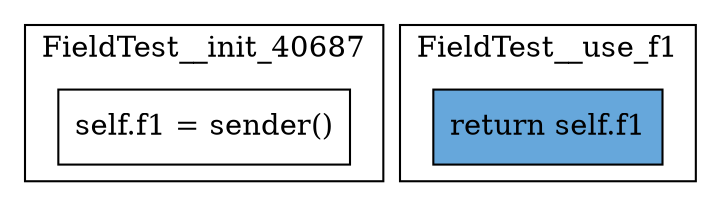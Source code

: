digraph "never-accessed-2" {
    node [shape=box];
    subgraph "cluster_FieldTest__init_40687" {
        label="FieldTest__init_40687";
        "FieldTest__init_40687_142" [label="self.f1 = sender()"];
    }
    subgraph "cluster_FieldTest__use_f1" {
        label="FieldTest__use_f1";
        "FieldTest__use_f1_143" [label="return self.f1",style=filled,fillcolor="#66A7DB"];
    }
}
